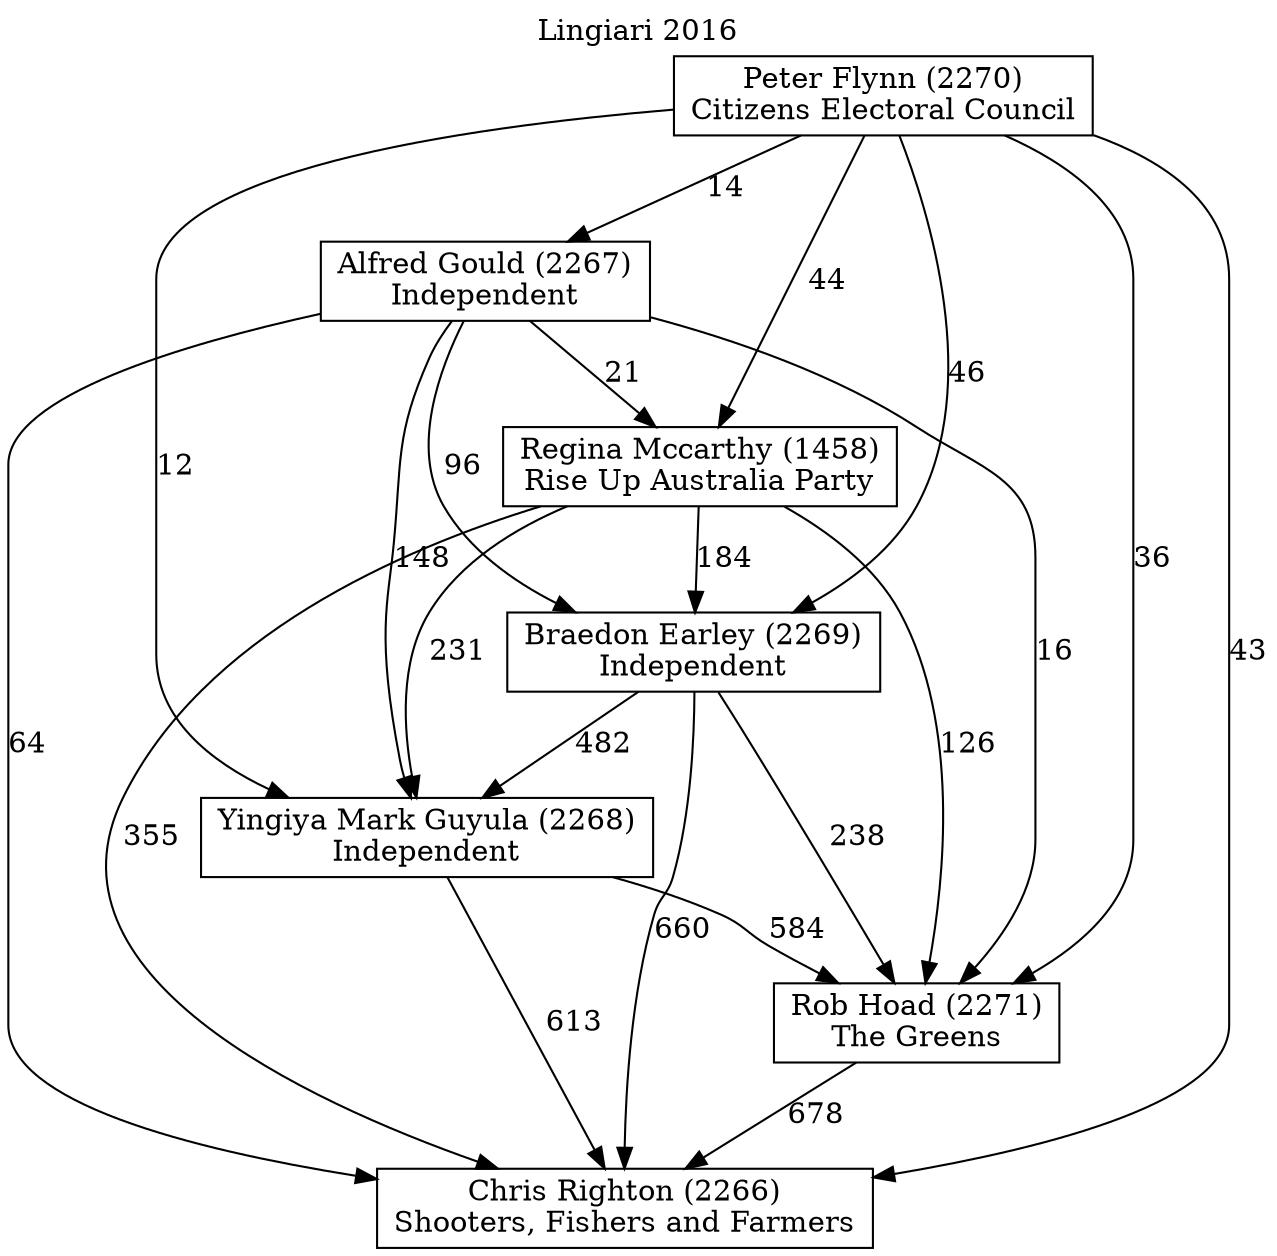 // House preference flow
digraph "Chris Righton (2266)_Lingiari_2016" {
	graph [label="Lingiari 2016" labelloc=t mclimit=10]
	node [shape=box]
	"Regina Mccarthy (1458)" [label="Regina Mccarthy (1458)
Rise Up Australia Party"]
	"Alfred Gould (2267)" [label="Alfred Gould (2267)
Independent"]
	"Peter Flynn (2270)" [label="Peter Flynn (2270)
Citizens Electoral Council"]
	"Rob Hoad (2271)" [label="Rob Hoad (2271)
The Greens"]
	"Yingiya Mark Guyula (2268)" [label="Yingiya Mark Guyula (2268)
Independent"]
	"Chris Righton (2266)" [label="Chris Righton (2266)
Shooters, Fishers and Farmers"]
	"Braedon Earley (2269)" [label="Braedon Earley (2269)
Independent"]
	"Regina Mccarthy (1458)" -> "Braedon Earley (2269)" [label=184]
	"Braedon Earley (2269)" -> "Yingiya Mark Guyula (2268)" [label=482]
	"Braedon Earley (2269)" -> "Rob Hoad (2271)" [label=238]
	"Alfred Gould (2267)" -> "Regina Mccarthy (1458)" [label=21]
	"Regina Mccarthy (1458)" -> "Rob Hoad (2271)" [label=126]
	"Alfred Gould (2267)" -> "Chris Righton (2266)" [label=64]
	"Regina Mccarthy (1458)" -> "Yingiya Mark Guyula (2268)" [label=231]
	"Rob Hoad (2271)" -> "Chris Righton (2266)" [label=678]
	"Alfred Gould (2267)" -> "Rob Hoad (2271)" [label=16]
	"Peter Flynn (2270)" -> "Braedon Earley (2269)" [label=46]
	"Regina Mccarthy (1458)" -> "Chris Righton (2266)" [label=355]
	"Peter Flynn (2270)" -> "Rob Hoad (2271)" [label=36]
	"Yingiya Mark Guyula (2268)" -> "Rob Hoad (2271)" [label=584]
	"Alfred Gould (2267)" -> "Braedon Earley (2269)" [label=96]
	"Braedon Earley (2269)" -> "Chris Righton (2266)" [label=660]
	"Alfred Gould (2267)" -> "Yingiya Mark Guyula (2268)" [label=148]
	"Yingiya Mark Guyula (2268)" -> "Chris Righton (2266)" [label=613]
	"Peter Flynn (2270)" -> "Regina Mccarthy (1458)" [label=44]
	"Peter Flynn (2270)" -> "Chris Righton (2266)" [label=43]
	"Peter Flynn (2270)" -> "Yingiya Mark Guyula (2268)" [label=12]
	"Peter Flynn (2270)" -> "Alfred Gould (2267)" [label=14]
}
